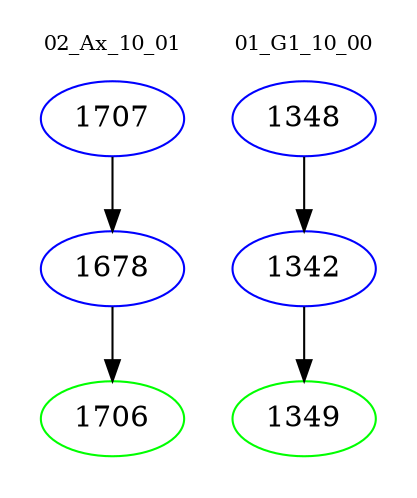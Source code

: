 digraph{
subgraph cluster_0 {
color = white
label = "02_Ax_10_01";
fontsize=10;
T0_1707 [label="1707", color="blue"]
T0_1707 -> T0_1678 [color="black"]
T0_1678 [label="1678", color="blue"]
T0_1678 -> T0_1706 [color="black"]
T0_1706 [label="1706", color="green"]
}
subgraph cluster_1 {
color = white
label = "01_G1_10_00";
fontsize=10;
T1_1348 [label="1348", color="blue"]
T1_1348 -> T1_1342 [color="black"]
T1_1342 [label="1342", color="blue"]
T1_1342 -> T1_1349 [color="black"]
T1_1349 [label="1349", color="green"]
}
}
